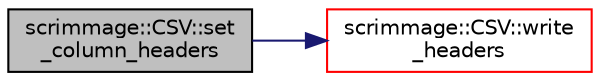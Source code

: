 digraph "scrimmage::CSV::set_column_headers"
{
 // LATEX_PDF_SIZE
  edge [fontname="Helvetica",fontsize="10",labelfontname="Helvetica",labelfontsize="10"];
  node [fontname="Helvetica",fontsize="10",shape=record];
  rankdir="LR";
  Node1 [label="scrimmage::CSV::set\l_column_headers",height=0.2,width=0.4,color="black", fillcolor="grey75", style="filled", fontcolor="black",tooltip=" "];
  Node1 -> Node2 [color="midnightblue",fontsize="10",style="solid",fontname="Helvetica"];
  Node2 [label="scrimmage::CSV::write\l_headers",height=0.2,width=0.4,color="red", fillcolor="white", style="filled",URL="$classscrimmage_1_1CSV.html#a11061841f294a317e056f2ad2f7eb71f",tooltip=" "];
}
